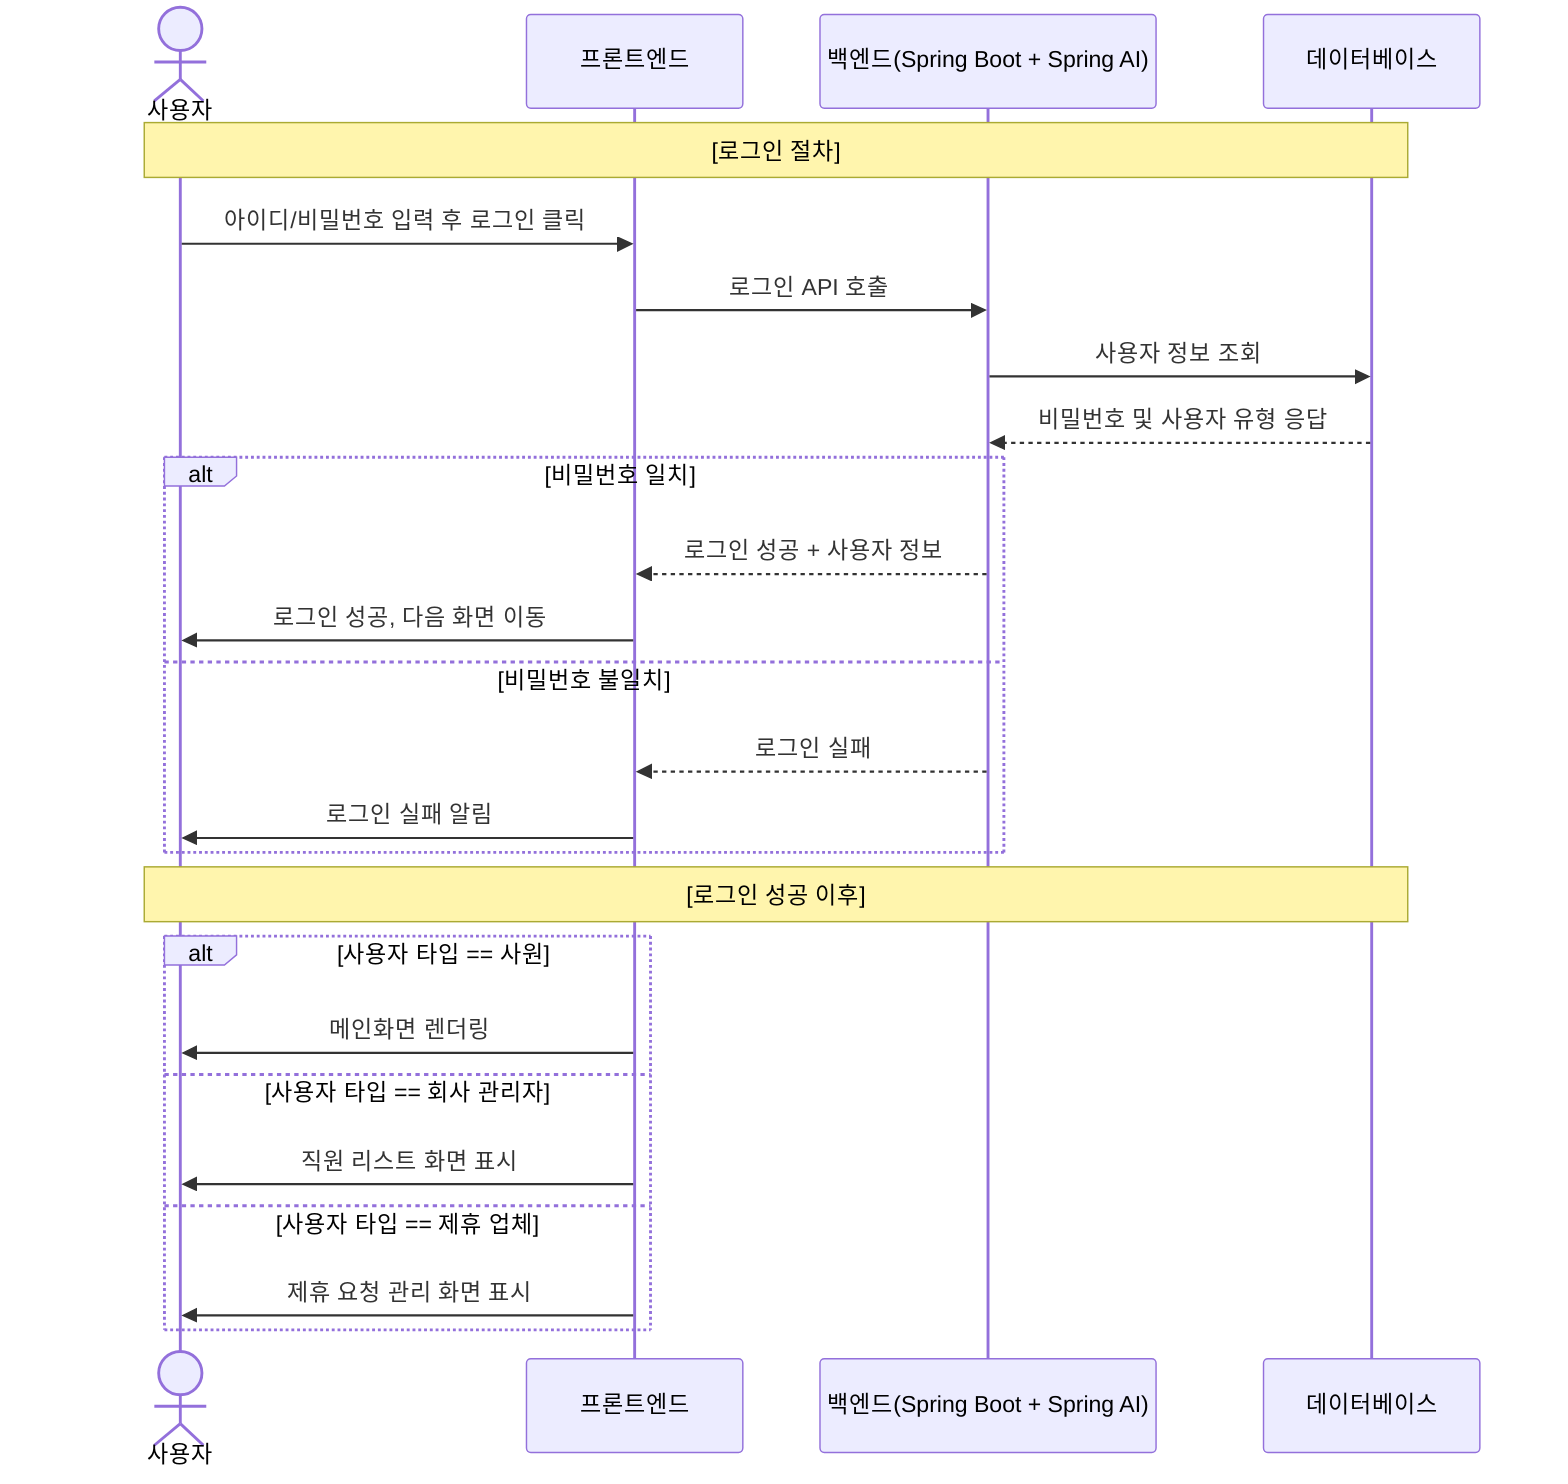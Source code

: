 sequenceDiagram
    actor User as 사용자
    participant Frontend as 프론트엔드
    participant SpringBoot as 백엔드(Spring Boot + Spring AI)
    participant DB as 데이터베이스

    Note over User, DB: [로그인 절차]

    User->>Frontend: 아이디/비밀번호 입력 후 로그인 클릭
    Frontend->>SpringBoot: 로그인 API 호출
    SpringBoot->>DB: 사용자 정보 조회
    DB-->>SpringBoot: 비밀번호 및 사용자 유형 응답
    alt 비밀번호 일치
        SpringBoot-->>Frontend: 로그인 성공 + 사용자 정보
        Frontend->>User: 로그인 성공, 다음 화면 이동
    else 비밀번호 불일치
        SpringBoot-->>Frontend: 로그인 실패
        Frontend->>User: 로그인 실패 알림
    end

    Note over User, DB: [로그인 성공 이후]

    alt 사용자 타입 == 사원
        Frontend->>User: 메인화면 렌더링

    else 사용자 타입 == 회사 관리자
        Frontend->>User: 직원 리스트 화면 표시
    else 사용자 타입 == 제휴 업체
        Frontend->>User: 제휴 요청 관리 화면 표시
    end